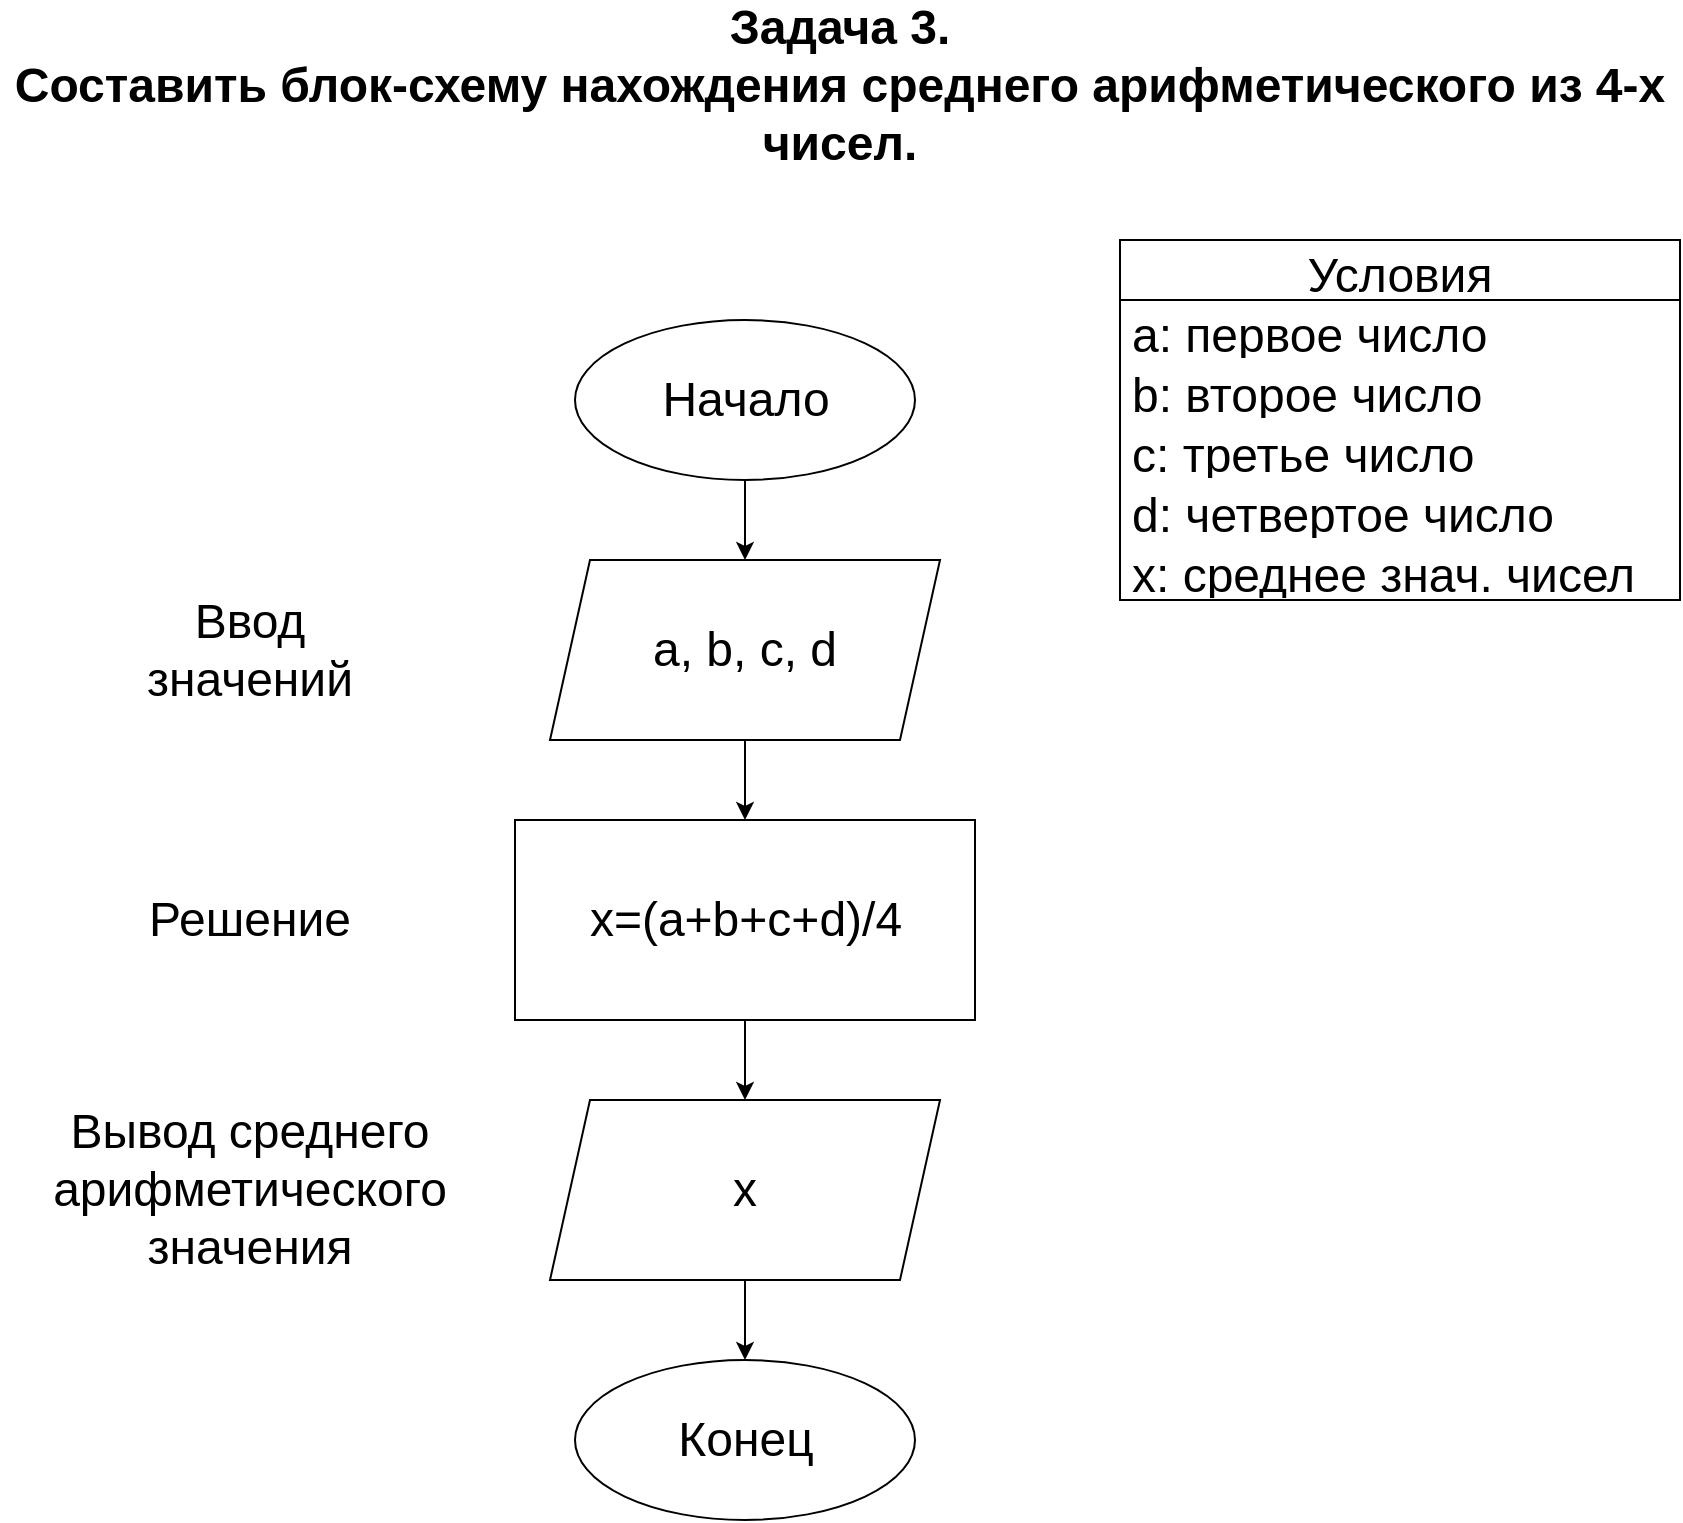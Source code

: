 <mxfile version="20.2.3"><diagram id="d4uL6H_mq3zKDlTnkt3g" name="Страница 1"><mxGraphModel dx="1021" dy="1749" grid="1" gridSize="10" guides="1" tooltips="1" connect="1" arrows="1" fold="1" page="1" pageScale="1" pageWidth="827" pageHeight="1169" math="0" shadow="0"><root><mxCell id="0"/><mxCell id="1" parent="0"/><mxCell id="kNTTVvuag3Ar4yawgpEw-15" style="edgeStyle=orthogonalEdgeStyle;rounded=0;orthogonalLoop=1;jettySize=auto;html=1;exitX=0.5;exitY=1;exitDx=0;exitDy=0;entryX=0.5;entryY=0;entryDx=0;entryDy=0;fontSize=24;" edge="1" parent="1" source="kNTTVvuag3Ar4yawgpEw-1" target="kNTTVvuag3Ar4yawgpEw-13"><mxGeometry relative="1" as="geometry"/></mxCell><mxCell id="kNTTVvuag3Ar4yawgpEw-1" value="&lt;font style=&quot;font-size: 24px;&quot;&gt;Начало&lt;/font&gt;" style="ellipse;whiteSpace=wrap;html=1;" vertex="1" parent="1"><mxGeometry x="287.5" y="122" width="170" height="80" as="geometry"/></mxCell><mxCell id="kNTTVvuag3Ar4yawgpEw-2" value="Условия" style="swimlane;fontStyle=0;childLayout=stackLayout;horizontal=1;startSize=30;horizontalStack=0;resizeParent=1;resizeParentMax=0;resizeLast=0;collapsible=1;marginBottom=0;fontSize=24;" vertex="1" parent="1"><mxGeometry x="560" y="82" width="280" height="180" as="geometry"><mxRectangle x="620" width="130" height="40" as="alternateBounds"/></mxGeometry></mxCell><mxCell id="kNTTVvuag3Ar4yawgpEw-4" value="a: первое число" style="text;strokeColor=none;fillColor=none;align=left;verticalAlign=middle;spacingLeft=4;spacingRight=4;overflow=hidden;points=[[0,0.5],[1,0.5]];portConstraint=eastwest;rotatable=0;fontSize=24;" vertex="1" parent="kNTTVvuag3Ar4yawgpEw-2"><mxGeometry y="30" width="280" height="30" as="geometry"/></mxCell><mxCell id="kNTTVvuag3Ar4yawgpEw-5" value="b: второе число" style="text;strokeColor=none;fillColor=none;align=left;verticalAlign=middle;spacingLeft=4;spacingRight=4;overflow=hidden;points=[[0,0.5],[1,0.5]];portConstraint=eastwest;rotatable=0;fontSize=24;" vertex="1" parent="kNTTVvuag3Ar4yawgpEw-2"><mxGeometry y="60" width="280" height="30" as="geometry"/></mxCell><mxCell id="kNTTVvuag3Ar4yawgpEw-6" value="c: третье число" style="text;strokeColor=none;fillColor=none;align=left;verticalAlign=middle;spacingLeft=4;spacingRight=4;overflow=hidden;points=[[0,0.5],[1,0.5]];portConstraint=eastwest;rotatable=0;fontSize=24;" vertex="1" parent="kNTTVvuag3Ar4yawgpEw-2"><mxGeometry y="90" width="280" height="30" as="geometry"/></mxCell><mxCell id="kNTTVvuag3Ar4yawgpEw-7" value="d: четвертое число" style="text;strokeColor=none;fillColor=none;align=left;verticalAlign=middle;spacingLeft=4;spacingRight=4;overflow=hidden;points=[[0,0.5],[1,0.5]];portConstraint=eastwest;rotatable=0;fontSize=24;" vertex="1" parent="kNTTVvuag3Ar4yawgpEw-2"><mxGeometry y="120" width="280" height="30" as="geometry"/></mxCell><mxCell id="kNTTVvuag3Ar4yawgpEw-8" value="x: среднее знач. чисел" style="text;strokeColor=none;fillColor=none;align=left;verticalAlign=middle;spacingLeft=4;spacingRight=4;overflow=hidden;points=[[0,0.5],[1,0.5]];portConstraint=eastwest;rotatable=0;fontSize=24;" vertex="1" parent="kNTTVvuag3Ar4yawgpEw-2"><mxGeometry y="150" width="280" height="30" as="geometry"/></mxCell><mxCell id="kNTTVvuag3Ar4yawgpEw-20" style="edgeStyle=orthogonalEdgeStyle;rounded=0;orthogonalLoop=1;jettySize=auto;html=1;exitX=0.5;exitY=1;exitDx=0;exitDy=0;entryX=0.5;entryY=0;entryDx=0;entryDy=0;fontSize=24;" edge="1" parent="1" source="kNTTVvuag3Ar4yawgpEw-10" target="kNTTVvuag3Ar4yawgpEw-19"><mxGeometry relative="1" as="geometry"/></mxCell><mxCell id="kNTTVvuag3Ar4yawgpEw-10" value="x" style="shape=parallelogram;perimeter=parallelogramPerimeter;whiteSpace=wrap;html=1;fixedSize=1;fontSize=24;" vertex="1" parent="1"><mxGeometry x="275" y="512" width="195" height="90" as="geometry"/></mxCell><mxCell id="kNTTVvuag3Ar4yawgpEw-17" style="edgeStyle=orthogonalEdgeStyle;rounded=0;orthogonalLoop=1;jettySize=auto;html=1;exitX=0.5;exitY=1;exitDx=0;exitDy=0;entryX=0.5;entryY=0;entryDx=0;entryDy=0;fontSize=24;" edge="1" parent="1" source="kNTTVvuag3Ar4yawgpEw-12" target="kNTTVvuag3Ar4yawgpEw-10"><mxGeometry relative="1" as="geometry"/></mxCell><mxCell id="kNTTVvuag3Ar4yawgpEw-12" value="x=(a+b+c+d)/4" style="rounded=0;whiteSpace=wrap;html=1;fontSize=24;" vertex="1" parent="1"><mxGeometry x="257.5" y="372" width="230" height="100" as="geometry"/></mxCell><mxCell id="kNTTVvuag3Ar4yawgpEw-16" style="edgeStyle=orthogonalEdgeStyle;rounded=0;orthogonalLoop=1;jettySize=auto;html=1;exitX=0.5;exitY=1;exitDx=0;exitDy=0;entryX=0.5;entryY=0;entryDx=0;entryDy=0;fontSize=24;" edge="1" parent="1" source="kNTTVvuag3Ar4yawgpEw-13" target="kNTTVvuag3Ar4yawgpEw-12"><mxGeometry relative="1" as="geometry"/></mxCell><mxCell id="kNTTVvuag3Ar4yawgpEw-13" value="a, b, c, d" style="shape=parallelogram;perimeter=parallelogramPerimeter;whiteSpace=wrap;html=1;fixedSize=1;fontSize=24;" vertex="1" parent="1"><mxGeometry x="275" y="242" width="195" height="90" as="geometry"/></mxCell><mxCell id="kNTTVvuag3Ar4yawgpEw-19" value="&lt;span style=&quot;font-size: 24px;&quot;&gt;Конец&lt;/span&gt;" style="ellipse;whiteSpace=wrap;html=1;" vertex="1" parent="1"><mxGeometry x="287.5" y="642" width="170" height="80" as="geometry"/></mxCell><mxCell id="kNTTVvuag3Ar4yawgpEw-21" value="Ввод значений" style="text;html=1;strokeColor=none;fillColor=none;align=center;verticalAlign=middle;whiteSpace=wrap;rounded=0;fontSize=24;" vertex="1" parent="1"><mxGeometry x="60" y="272" width="130" height="30" as="geometry"/></mxCell><mxCell id="kNTTVvuag3Ar4yawgpEw-22" value="Решение" style="text;html=1;strokeColor=none;fillColor=none;align=center;verticalAlign=middle;whiteSpace=wrap;rounded=0;fontSize=24;" vertex="1" parent="1"><mxGeometry x="95" y="407" width="60" height="30" as="geometry"/></mxCell><mxCell id="kNTTVvuag3Ar4yawgpEw-24" value="Вывод среднего арифметического значения" style="text;html=1;strokeColor=none;fillColor=none;align=center;verticalAlign=middle;whiteSpace=wrap;rounded=0;fontSize=24;" vertex="1" parent="1"><mxGeometry x="95" y="542" width="60" height="30" as="geometry"/></mxCell><mxCell id="kNTTVvuag3Ar4yawgpEw-26" value="&lt;b&gt;Задача 3. &lt;br&gt;Составить блок-схему нахождения среднего арифметического из 4-х чисел.&lt;/b&gt;" style="text;html=1;strokeColor=none;fillColor=none;align=center;verticalAlign=middle;whiteSpace=wrap;rounded=0;fontSize=24;" vertex="1" parent="1"><mxGeometry y="-30" width="840" height="70" as="geometry"/></mxCell></root></mxGraphModel></diagram></mxfile>